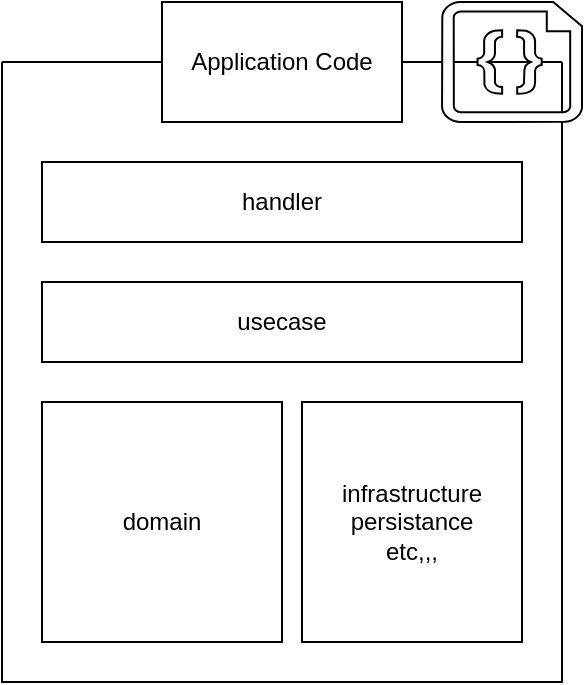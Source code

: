 <mxfile>
    <diagram id="oCnMzEwWn_oRvPSk0UY6" name="Page-1">
        <mxGraphModel dx="1044" dy="802" grid="1" gridSize="10" guides="1" tooltips="1" connect="1" arrows="1" fold="1" page="1" pageScale="1" pageWidth="850" pageHeight="1100" math="0" shadow="0">
            <root>
                <mxCell id="0"/>
                <mxCell id="1" parent="0"/>
                <mxCell id="2" value="" style="swimlane;startSize=0;" vertex="1" parent="1">
                    <mxGeometry x="240" y="160" width="280" height="310" as="geometry">
                        <mxRectangle x="240" y="160" width="50" height="40" as="alternateBounds"/>
                    </mxGeometry>
                </mxCell>
                <mxCell id="12" value="handler" style="rounded=0;whiteSpace=wrap;html=1;" vertex="1" parent="2">
                    <mxGeometry x="20" y="50" width="240" height="40" as="geometry"/>
                </mxCell>
                <mxCell id="13" value="usecase" style="rounded=0;whiteSpace=wrap;html=1;" vertex="1" parent="2">
                    <mxGeometry x="20" y="110" width="240" height="40" as="geometry"/>
                </mxCell>
                <mxCell id="14" value="domain" style="rounded=0;whiteSpace=wrap;html=1;" vertex="1" parent="2">
                    <mxGeometry x="20" y="170" width="120" height="120" as="geometry"/>
                </mxCell>
                <mxCell id="17" value="infrastructure&lt;br&gt;persistance&lt;br&gt;etc,,," style="rounded=0;whiteSpace=wrap;html=1;" vertex="1" parent="2">
                    <mxGeometry x="150" y="170" width="110" height="120" as="geometry"/>
                </mxCell>
                <mxCell id="6" value="Application Code" style="rounded=0;whiteSpace=wrap;html=1;" vertex="1" parent="1">
                    <mxGeometry x="320" y="130" width="120" height="60" as="geometry"/>
                </mxCell>
                <mxCell id="7" value="" style="verticalLabelPosition=bottom;html=1;verticalAlign=top;align=center;shape=mxgraph.azure.code_file;pointerEvents=1;" vertex="1" parent="1">
                    <mxGeometry x="460" y="130" width="70" height="60" as="geometry"/>
                </mxCell>
            </root>
        </mxGraphModel>
    </diagram>
</mxfile>